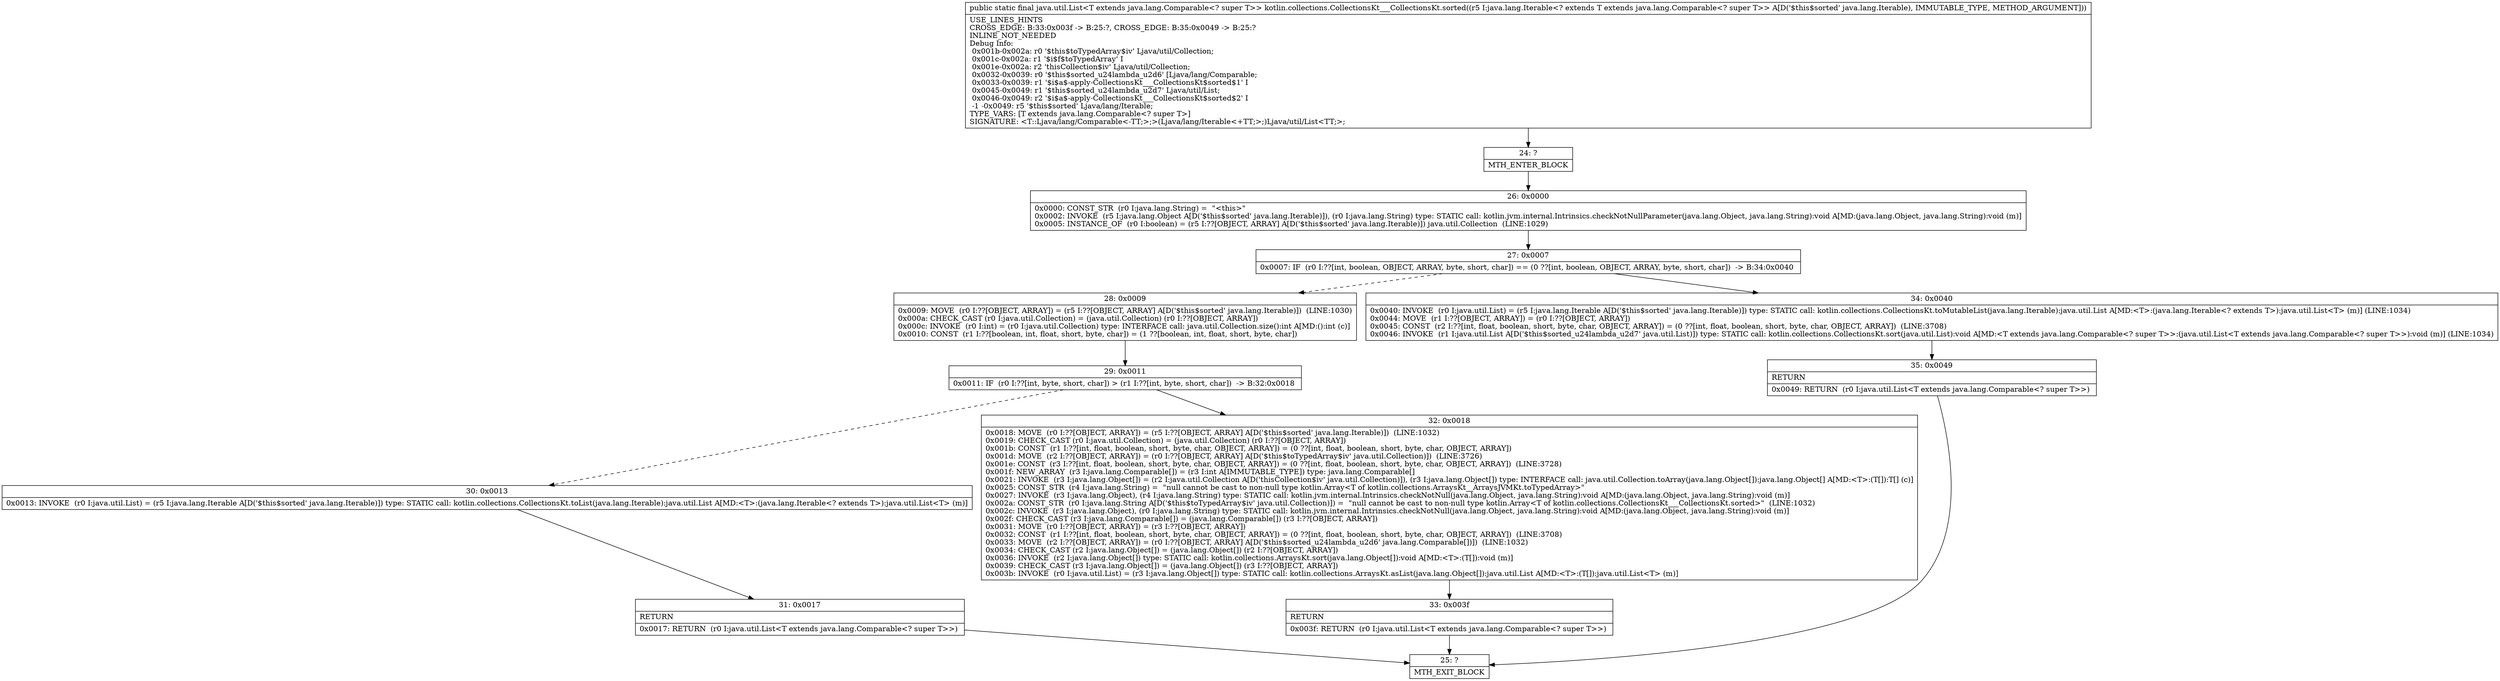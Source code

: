 digraph "CFG forkotlin.collections.CollectionsKt___CollectionsKt.sorted(Ljava\/lang\/Iterable;)Ljava\/util\/List;" {
Node_24 [shape=record,label="{24\:\ ?|MTH_ENTER_BLOCK\l}"];
Node_26 [shape=record,label="{26\:\ 0x0000|0x0000: CONST_STR  (r0 I:java.lang.String) =  \"\<this\>\" \l0x0002: INVOKE  (r5 I:java.lang.Object A[D('$this$sorted' java.lang.Iterable)]), (r0 I:java.lang.String) type: STATIC call: kotlin.jvm.internal.Intrinsics.checkNotNullParameter(java.lang.Object, java.lang.String):void A[MD:(java.lang.Object, java.lang.String):void (m)]\l0x0005: INSTANCE_OF  (r0 I:boolean) = (r5 I:??[OBJECT, ARRAY] A[D('$this$sorted' java.lang.Iterable)]) java.util.Collection  (LINE:1029)\l}"];
Node_27 [shape=record,label="{27\:\ 0x0007|0x0007: IF  (r0 I:??[int, boolean, OBJECT, ARRAY, byte, short, char]) == (0 ??[int, boolean, OBJECT, ARRAY, byte, short, char])  \-\> B:34:0x0040 \l}"];
Node_28 [shape=record,label="{28\:\ 0x0009|0x0009: MOVE  (r0 I:??[OBJECT, ARRAY]) = (r5 I:??[OBJECT, ARRAY] A[D('$this$sorted' java.lang.Iterable)])  (LINE:1030)\l0x000a: CHECK_CAST (r0 I:java.util.Collection) = (java.util.Collection) (r0 I:??[OBJECT, ARRAY]) \l0x000c: INVOKE  (r0 I:int) = (r0 I:java.util.Collection) type: INTERFACE call: java.util.Collection.size():int A[MD:():int (c)]\l0x0010: CONST  (r1 I:??[boolean, int, float, short, byte, char]) = (1 ??[boolean, int, float, short, byte, char]) \l}"];
Node_29 [shape=record,label="{29\:\ 0x0011|0x0011: IF  (r0 I:??[int, byte, short, char]) \> (r1 I:??[int, byte, short, char])  \-\> B:32:0x0018 \l}"];
Node_30 [shape=record,label="{30\:\ 0x0013|0x0013: INVOKE  (r0 I:java.util.List) = (r5 I:java.lang.Iterable A[D('$this$sorted' java.lang.Iterable)]) type: STATIC call: kotlin.collections.CollectionsKt.toList(java.lang.Iterable):java.util.List A[MD:\<T\>:(java.lang.Iterable\<? extends T\>):java.util.List\<T\> (m)]\l}"];
Node_31 [shape=record,label="{31\:\ 0x0017|RETURN\l|0x0017: RETURN  (r0 I:java.util.List\<T extends java.lang.Comparable\<? super T\>\>) \l}"];
Node_25 [shape=record,label="{25\:\ ?|MTH_EXIT_BLOCK\l}"];
Node_32 [shape=record,label="{32\:\ 0x0018|0x0018: MOVE  (r0 I:??[OBJECT, ARRAY]) = (r5 I:??[OBJECT, ARRAY] A[D('$this$sorted' java.lang.Iterable)])  (LINE:1032)\l0x0019: CHECK_CAST (r0 I:java.util.Collection) = (java.util.Collection) (r0 I:??[OBJECT, ARRAY]) \l0x001b: CONST  (r1 I:??[int, float, boolean, short, byte, char, OBJECT, ARRAY]) = (0 ??[int, float, boolean, short, byte, char, OBJECT, ARRAY]) \l0x001d: MOVE  (r2 I:??[OBJECT, ARRAY]) = (r0 I:??[OBJECT, ARRAY] A[D('$this$toTypedArray$iv' java.util.Collection)])  (LINE:3726)\l0x001e: CONST  (r3 I:??[int, float, boolean, short, byte, char, OBJECT, ARRAY]) = (0 ??[int, float, boolean, short, byte, char, OBJECT, ARRAY])  (LINE:3728)\l0x001f: NEW_ARRAY  (r3 I:java.lang.Comparable[]) = (r3 I:int A[IMMUTABLE_TYPE]) type: java.lang.Comparable[] \l0x0021: INVOKE  (r3 I:java.lang.Object[]) = (r2 I:java.util.Collection A[D('thisCollection$iv' java.util.Collection)]), (r3 I:java.lang.Object[]) type: INTERFACE call: java.util.Collection.toArray(java.lang.Object[]):java.lang.Object[] A[MD:\<T\>:(T[]):T[] (c)]\l0x0025: CONST_STR  (r4 I:java.lang.String) =  \"null cannot be cast to non\-null type kotlin.Array\<T of kotlin.collections.ArraysKt__ArraysJVMKt.toTypedArray\>\" \l0x0027: INVOKE  (r3 I:java.lang.Object), (r4 I:java.lang.String) type: STATIC call: kotlin.jvm.internal.Intrinsics.checkNotNull(java.lang.Object, java.lang.String):void A[MD:(java.lang.Object, java.lang.String):void (m)]\l0x002a: CONST_STR  (r0 I:java.lang.String A[D('$this$toTypedArray$iv' java.util.Collection)]) =  \"null cannot be cast to non\-null type kotlin.Array\<T of kotlin.collections.CollectionsKt___CollectionsKt.sorted\>\"  (LINE:1032)\l0x002c: INVOKE  (r3 I:java.lang.Object), (r0 I:java.lang.String) type: STATIC call: kotlin.jvm.internal.Intrinsics.checkNotNull(java.lang.Object, java.lang.String):void A[MD:(java.lang.Object, java.lang.String):void (m)]\l0x002f: CHECK_CAST (r3 I:java.lang.Comparable[]) = (java.lang.Comparable[]) (r3 I:??[OBJECT, ARRAY]) \l0x0031: MOVE  (r0 I:??[OBJECT, ARRAY]) = (r3 I:??[OBJECT, ARRAY]) \l0x0032: CONST  (r1 I:??[int, float, boolean, short, byte, char, OBJECT, ARRAY]) = (0 ??[int, float, boolean, short, byte, char, OBJECT, ARRAY])  (LINE:3708)\l0x0033: MOVE  (r2 I:??[OBJECT, ARRAY]) = (r0 I:??[OBJECT, ARRAY] A[D('$this$sorted_u24lambda_u2d6' java.lang.Comparable[])])  (LINE:1032)\l0x0034: CHECK_CAST (r2 I:java.lang.Object[]) = (java.lang.Object[]) (r2 I:??[OBJECT, ARRAY]) \l0x0036: INVOKE  (r2 I:java.lang.Object[]) type: STATIC call: kotlin.collections.ArraysKt.sort(java.lang.Object[]):void A[MD:\<T\>:(T[]):void (m)]\l0x0039: CHECK_CAST (r3 I:java.lang.Object[]) = (java.lang.Object[]) (r3 I:??[OBJECT, ARRAY]) \l0x003b: INVOKE  (r0 I:java.util.List) = (r3 I:java.lang.Object[]) type: STATIC call: kotlin.collections.ArraysKt.asList(java.lang.Object[]):java.util.List A[MD:\<T\>:(T[]):java.util.List\<T\> (m)]\l}"];
Node_33 [shape=record,label="{33\:\ 0x003f|RETURN\l|0x003f: RETURN  (r0 I:java.util.List\<T extends java.lang.Comparable\<? super T\>\>) \l}"];
Node_34 [shape=record,label="{34\:\ 0x0040|0x0040: INVOKE  (r0 I:java.util.List) = (r5 I:java.lang.Iterable A[D('$this$sorted' java.lang.Iterable)]) type: STATIC call: kotlin.collections.CollectionsKt.toMutableList(java.lang.Iterable):java.util.List A[MD:\<T\>:(java.lang.Iterable\<? extends T\>):java.util.List\<T\> (m)] (LINE:1034)\l0x0044: MOVE  (r1 I:??[OBJECT, ARRAY]) = (r0 I:??[OBJECT, ARRAY]) \l0x0045: CONST  (r2 I:??[int, float, boolean, short, byte, char, OBJECT, ARRAY]) = (0 ??[int, float, boolean, short, byte, char, OBJECT, ARRAY])  (LINE:3708)\l0x0046: INVOKE  (r1 I:java.util.List A[D('$this$sorted_u24lambda_u2d7' java.util.List)]) type: STATIC call: kotlin.collections.CollectionsKt.sort(java.util.List):void A[MD:\<T extends java.lang.Comparable\<? super T\>\>:(java.util.List\<T extends java.lang.Comparable\<? super T\>\>):void (m)] (LINE:1034)\l}"];
Node_35 [shape=record,label="{35\:\ 0x0049|RETURN\l|0x0049: RETURN  (r0 I:java.util.List\<T extends java.lang.Comparable\<? super T\>\>) \l}"];
MethodNode[shape=record,label="{public static final java.util.List\<T extends java.lang.Comparable\<? super T\>\> kotlin.collections.CollectionsKt___CollectionsKt.sorted((r5 I:java.lang.Iterable\<? extends T extends java.lang.Comparable\<? super T\>\> A[D('$this$sorted' java.lang.Iterable), IMMUTABLE_TYPE, METHOD_ARGUMENT]))  | USE_LINES_HINTS\lCROSS_EDGE: B:33:0x003f \-\> B:25:?, CROSS_EDGE: B:35:0x0049 \-\> B:25:?\lINLINE_NOT_NEEDED\lDebug Info:\l  0x001b\-0x002a: r0 '$this$toTypedArray$iv' Ljava\/util\/Collection;\l  0x001c\-0x002a: r1 '$i$f$toTypedArray' I\l  0x001e\-0x002a: r2 'thisCollection$iv' Ljava\/util\/Collection;\l  0x0032\-0x0039: r0 '$this$sorted_u24lambda_u2d6' [Ljava\/lang\/Comparable;\l  0x0033\-0x0039: r1 '$i$a$\-apply\-CollectionsKt___CollectionsKt$sorted$1' I\l  0x0045\-0x0049: r1 '$this$sorted_u24lambda_u2d7' Ljava\/util\/List;\l  0x0046\-0x0049: r2 '$i$a$\-apply\-CollectionsKt___CollectionsKt$sorted$2' I\l  \-1 \-0x0049: r5 '$this$sorted' Ljava\/lang\/Iterable;\lTYPE_VARS: [T extends java.lang.Comparable\<? super T\>]\lSIGNATURE: \<T::Ljava\/lang\/Comparable\<\-TT;\>;\>(Ljava\/lang\/Iterable\<+TT;\>;)Ljava\/util\/List\<TT;\>;\l}"];
MethodNode -> Node_24;Node_24 -> Node_26;
Node_26 -> Node_27;
Node_27 -> Node_28[style=dashed];
Node_27 -> Node_34;
Node_28 -> Node_29;
Node_29 -> Node_30[style=dashed];
Node_29 -> Node_32;
Node_30 -> Node_31;
Node_31 -> Node_25;
Node_32 -> Node_33;
Node_33 -> Node_25;
Node_34 -> Node_35;
Node_35 -> Node_25;
}


